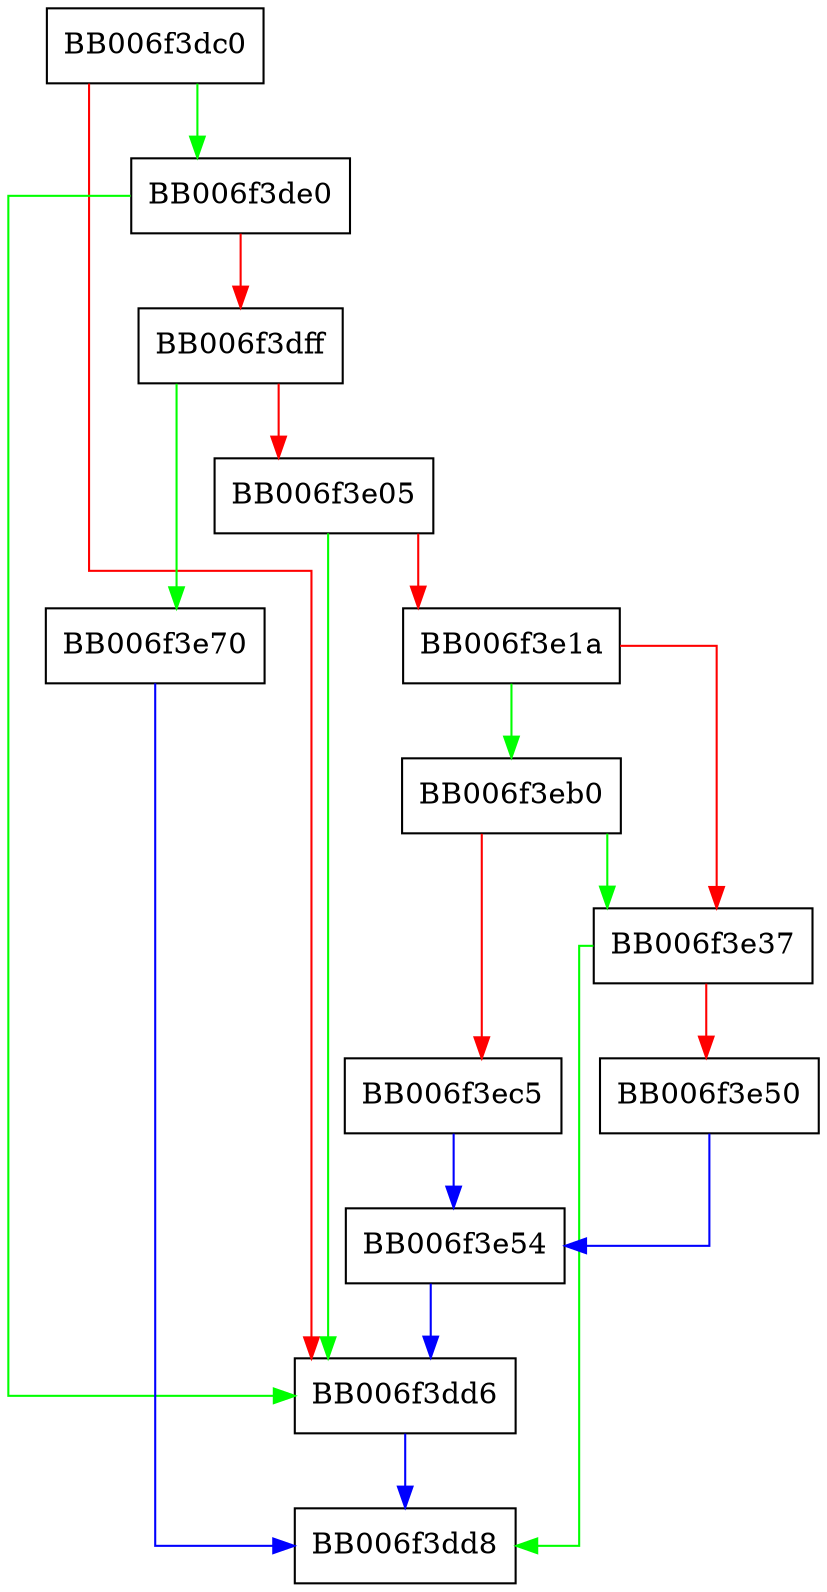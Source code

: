 digraph rsa_sha3_224_verify_init {
  node [shape="box"];
  graph [splines=ortho];
  BB006f3dc0 -> BB006f3de0 [color="green"];
  BB006f3dc0 -> BB006f3dd6 [color="red"];
  BB006f3dd6 -> BB006f3dd8 [color="blue"];
  BB006f3de0 -> BB006f3dd6 [color="green"];
  BB006f3de0 -> BB006f3dff [color="red"];
  BB006f3dff -> BB006f3e70 [color="green"];
  BB006f3dff -> BB006f3e05 [color="red"];
  BB006f3e05 -> BB006f3dd6 [color="green"];
  BB006f3e05 -> BB006f3e1a [color="red"];
  BB006f3e1a -> BB006f3eb0 [color="green"];
  BB006f3e1a -> BB006f3e37 [color="red"];
  BB006f3e37 -> BB006f3dd8 [color="green"];
  BB006f3e37 -> BB006f3e50 [color="red"];
  BB006f3e50 -> BB006f3e54 [color="blue"];
  BB006f3e54 -> BB006f3dd6 [color="blue"];
  BB006f3e70 -> BB006f3dd8 [color="blue"];
  BB006f3eb0 -> BB006f3e37 [color="green"];
  BB006f3eb0 -> BB006f3ec5 [color="red"];
  BB006f3ec5 -> BB006f3e54 [color="blue"];
}